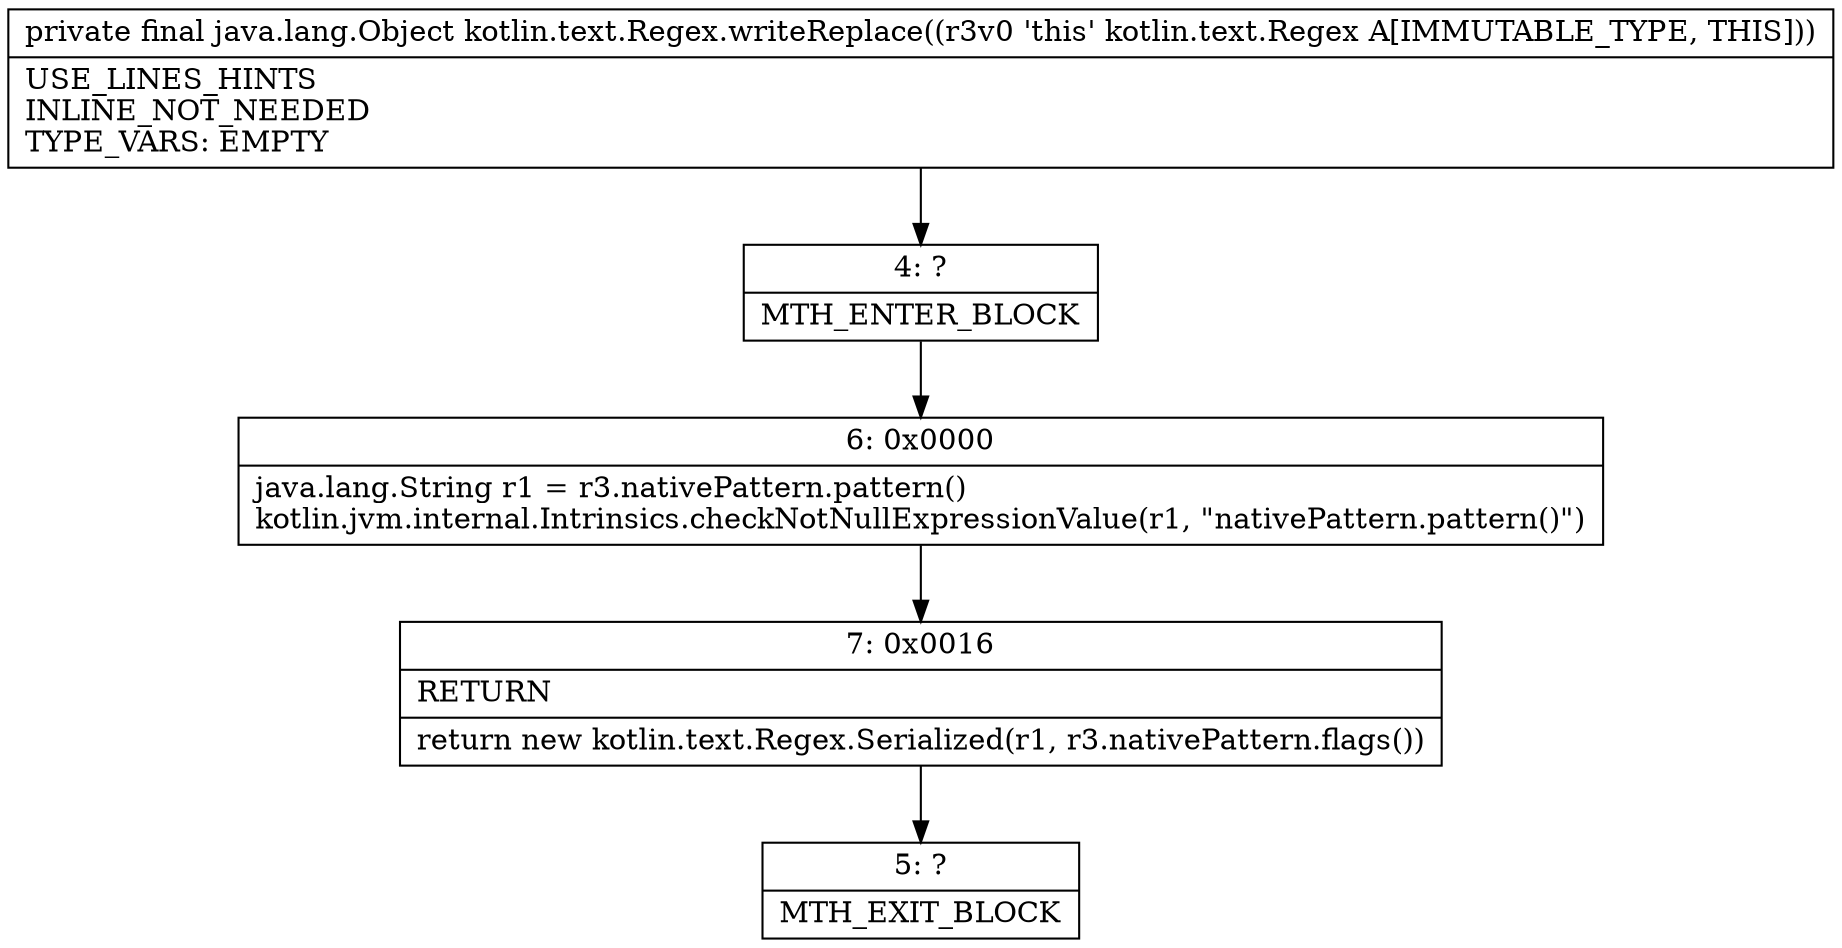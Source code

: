digraph "CFG forkotlin.text.Regex.writeReplace()Ljava\/lang\/Object;" {
Node_4 [shape=record,label="{4\:\ ?|MTH_ENTER_BLOCK\l}"];
Node_6 [shape=record,label="{6\:\ 0x0000|java.lang.String r1 = r3.nativePattern.pattern()\lkotlin.jvm.internal.Intrinsics.checkNotNullExpressionValue(r1, \"nativePattern.pattern()\")\l}"];
Node_7 [shape=record,label="{7\:\ 0x0016|RETURN\l|return new kotlin.text.Regex.Serialized(r1, r3.nativePattern.flags())\l}"];
Node_5 [shape=record,label="{5\:\ ?|MTH_EXIT_BLOCK\l}"];
MethodNode[shape=record,label="{private final java.lang.Object kotlin.text.Regex.writeReplace((r3v0 'this' kotlin.text.Regex A[IMMUTABLE_TYPE, THIS]))  | USE_LINES_HINTS\lINLINE_NOT_NEEDED\lTYPE_VARS: EMPTY\l}"];
MethodNode -> Node_4;Node_4 -> Node_6;
Node_6 -> Node_7;
Node_7 -> Node_5;
}

